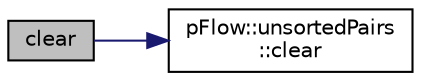 digraph "clear"
{
 // LATEX_PDF_SIZE
  edge [fontname="Helvetica",fontsize="10",labelfontname="Helvetica",labelfontsize="10"];
  node [fontname="Helvetica",fontsize="10",shape=record];
  rankdir="LR";
  Node1 [label="clear",height=0.2,width=0.4,color="black", fillcolor="grey75", style="filled", fontcolor="black",tooltip=" "];
  Node1 -> Node2 [color="midnightblue",fontsize="10",style="solid",fontname="Helvetica"];
  Node2 [label="pFlow::unsortedPairs\l::clear",height=0.2,width=0.4,color="black", fillcolor="white", style="filled",URL="$classpFlow_1_1unsortedPairs.html#afd32d1c4cda15e685fd3008f4ded29f2",tooltip=" "];
}
